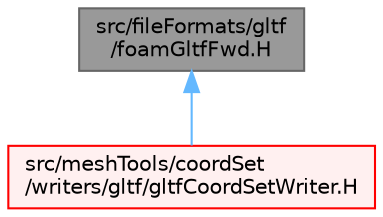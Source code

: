 digraph "src/fileFormats/gltf/foamGltfFwd.H"
{
 // LATEX_PDF_SIZE
  bgcolor="transparent";
  edge [fontname=Helvetica,fontsize=10,labelfontname=Helvetica,labelfontsize=10];
  node [fontname=Helvetica,fontsize=10,shape=box,height=0.2,width=0.4];
  Node1 [id="Node000001",label="src/fileFormats/gltf\l/foamGltfFwd.H",height=0.2,width=0.4,color="gray40", fillcolor="grey60", style="filled", fontcolor="black",tooltip="Forward declarations for exposed glTF interfaces."];
  Node1 -> Node2 [id="edge1_Node000001_Node000002",dir="back",color="steelblue1",style="solid",tooltip=" "];
  Node2 [id="Node000002",label="src/meshTools/coordSet\l/writers/gltf/gltfCoordSetWriter.H",height=0.2,width=0.4,color="red", fillcolor="#FFF0F0", style="filled",URL="$gltfCoordSetWriter_8H.html",tooltip=" "];
}
